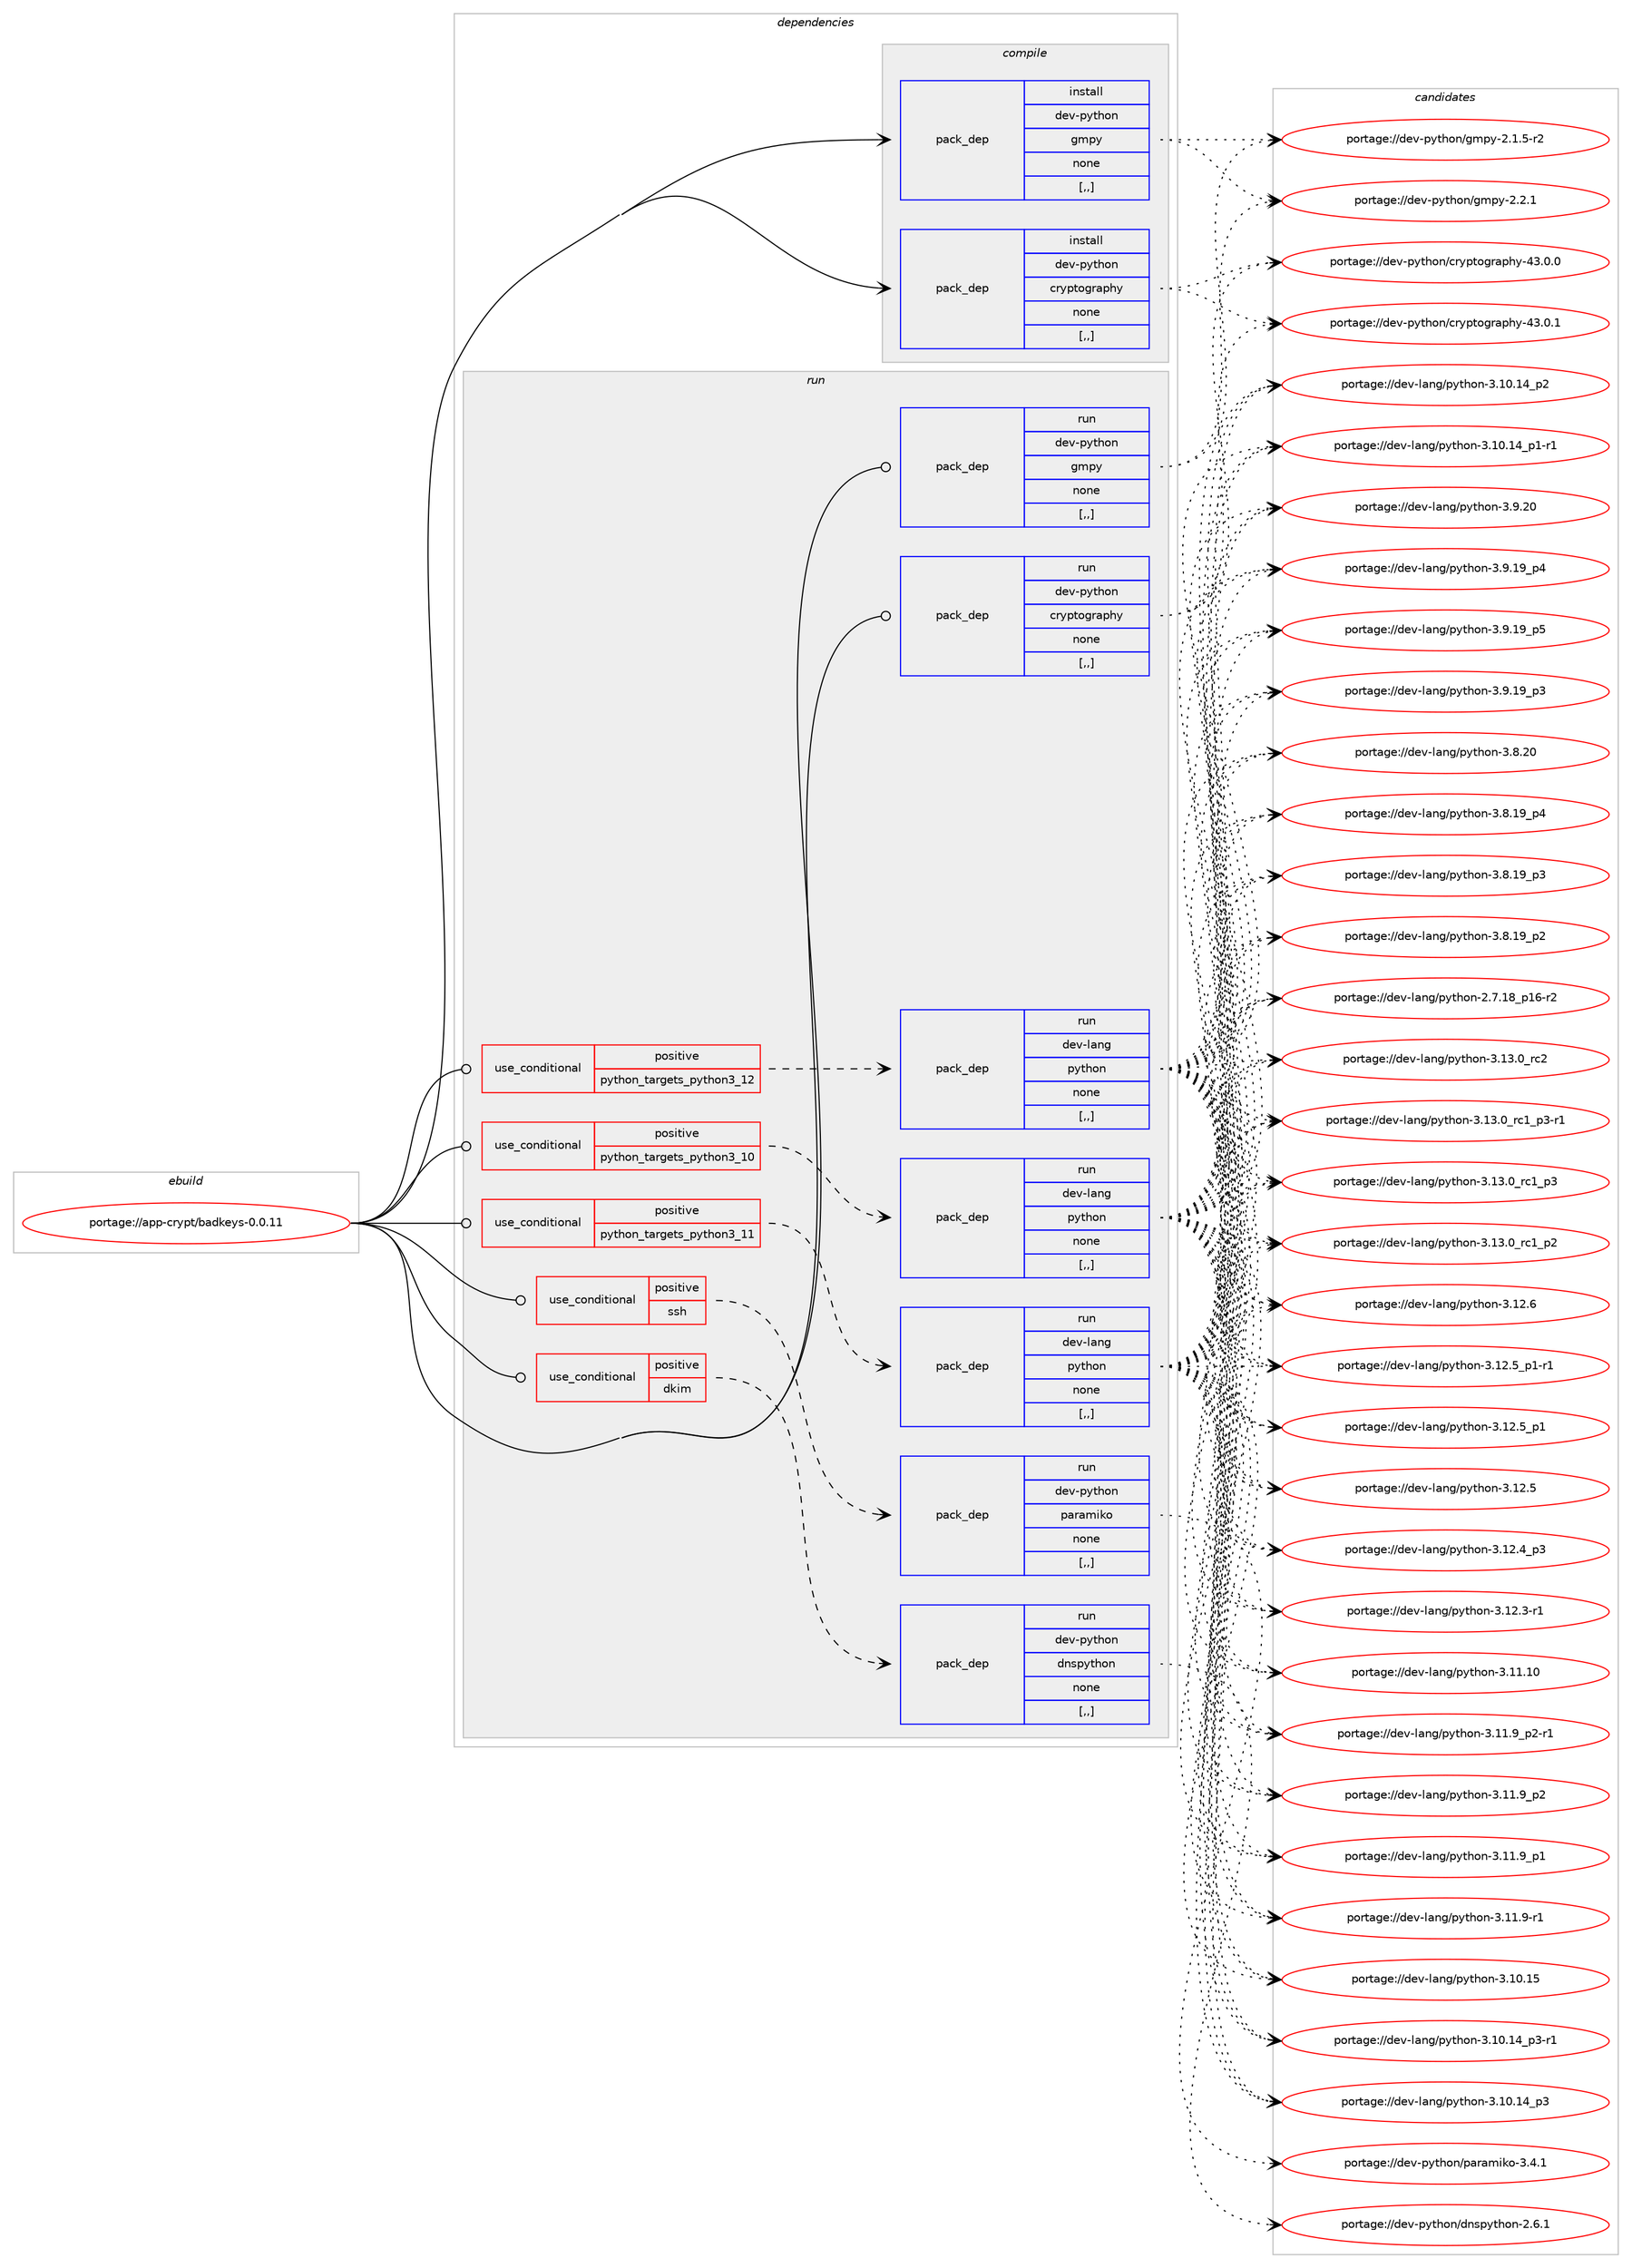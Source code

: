 digraph prolog {

# *************
# Graph options
# *************

newrank=true;
concentrate=true;
compound=true;
graph [rankdir=LR,fontname=Helvetica,fontsize=10,ranksep=1.5];#, ranksep=2.5, nodesep=0.2];
edge  [arrowhead=vee];
node  [fontname=Helvetica,fontsize=10];

# **********
# The ebuild
# **********

subgraph cluster_leftcol {
color=gray;
label=<<i>ebuild</i>>;
id [label="portage://app-crypt/badkeys-0.0.11", color=red, width=4, href="../app-crypt/badkeys-0.0.11.svg"];
}

# ****************
# The dependencies
# ****************

subgraph cluster_midcol {
color=gray;
label=<<i>dependencies</i>>;
subgraph cluster_compile {
fillcolor="#eeeeee";
style=filled;
label=<<i>compile</i>>;
subgraph pack369284 {
dependency506136 [label=<<TABLE BORDER="0" CELLBORDER="1" CELLSPACING="0" CELLPADDING="4" WIDTH="220"><TR><TD ROWSPAN="6" CELLPADDING="30">pack_dep</TD></TR><TR><TD WIDTH="110">install</TD></TR><TR><TD>dev-python</TD></TR><TR><TD>cryptography</TD></TR><TR><TD>none</TD></TR><TR><TD>[,,]</TD></TR></TABLE>>, shape=none, color=blue];
}
id:e -> dependency506136:w [weight=20,style="solid",arrowhead="vee"];
subgraph pack369285 {
dependency506137 [label=<<TABLE BORDER="0" CELLBORDER="1" CELLSPACING="0" CELLPADDING="4" WIDTH="220"><TR><TD ROWSPAN="6" CELLPADDING="30">pack_dep</TD></TR><TR><TD WIDTH="110">install</TD></TR><TR><TD>dev-python</TD></TR><TR><TD>gmpy</TD></TR><TR><TD>none</TD></TR><TR><TD>[,,]</TD></TR></TABLE>>, shape=none, color=blue];
}
id:e -> dependency506137:w [weight=20,style="solid",arrowhead="vee"];
}
subgraph cluster_compileandrun {
fillcolor="#eeeeee";
style=filled;
label=<<i>compile and run</i>>;
}
subgraph cluster_run {
fillcolor="#eeeeee";
style=filled;
label=<<i>run</i>>;
subgraph cond133182 {
dependency506138 [label=<<TABLE BORDER="0" CELLBORDER="1" CELLSPACING="0" CELLPADDING="4"><TR><TD ROWSPAN="3" CELLPADDING="10">use_conditional</TD></TR><TR><TD>positive</TD></TR><TR><TD>dkim</TD></TR></TABLE>>, shape=none, color=red];
subgraph pack369286 {
dependency506139 [label=<<TABLE BORDER="0" CELLBORDER="1" CELLSPACING="0" CELLPADDING="4" WIDTH="220"><TR><TD ROWSPAN="6" CELLPADDING="30">pack_dep</TD></TR><TR><TD WIDTH="110">run</TD></TR><TR><TD>dev-python</TD></TR><TR><TD>dnspython</TD></TR><TR><TD>none</TD></TR><TR><TD>[,,]</TD></TR></TABLE>>, shape=none, color=blue];
}
dependency506138:e -> dependency506139:w [weight=20,style="dashed",arrowhead="vee"];
}
id:e -> dependency506138:w [weight=20,style="solid",arrowhead="odot"];
subgraph cond133183 {
dependency506140 [label=<<TABLE BORDER="0" CELLBORDER="1" CELLSPACING="0" CELLPADDING="4"><TR><TD ROWSPAN="3" CELLPADDING="10">use_conditional</TD></TR><TR><TD>positive</TD></TR><TR><TD>python_targets_python3_10</TD></TR></TABLE>>, shape=none, color=red];
subgraph pack369287 {
dependency506141 [label=<<TABLE BORDER="0" CELLBORDER="1" CELLSPACING="0" CELLPADDING="4" WIDTH="220"><TR><TD ROWSPAN="6" CELLPADDING="30">pack_dep</TD></TR><TR><TD WIDTH="110">run</TD></TR><TR><TD>dev-lang</TD></TR><TR><TD>python</TD></TR><TR><TD>none</TD></TR><TR><TD>[,,]</TD></TR></TABLE>>, shape=none, color=blue];
}
dependency506140:e -> dependency506141:w [weight=20,style="dashed",arrowhead="vee"];
}
id:e -> dependency506140:w [weight=20,style="solid",arrowhead="odot"];
subgraph cond133184 {
dependency506142 [label=<<TABLE BORDER="0" CELLBORDER="1" CELLSPACING="0" CELLPADDING="4"><TR><TD ROWSPAN="3" CELLPADDING="10">use_conditional</TD></TR><TR><TD>positive</TD></TR><TR><TD>python_targets_python3_11</TD></TR></TABLE>>, shape=none, color=red];
subgraph pack369288 {
dependency506143 [label=<<TABLE BORDER="0" CELLBORDER="1" CELLSPACING="0" CELLPADDING="4" WIDTH="220"><TR><TD ROWSPAN="6" CELLPADDING="30">pack_dep</TD></TR><TR><TD WIDTH="110">run</TD></TR><TR><TD>dev-lang</TD></TR><TR><TD>python</TD></TR><TR><TD>none</TD></TR><TR><TD>[,,]</TD></TR></TABLE>>, shape=none, color=blue];
}
dependency506142:e -> dependency506143:w [weight=20,style="dashed",arrowhead="vee"];
}
id:e -> dependency506142:w [weight=20,style="solid",arrowhead="odot"];
subgraph cond133185 {
dependency506144 [label=<<TABLE BORDER="0" CELLBORDER="1" CELLSPACING="0" CELLPADDING="4"><TR><TD ROWSPAN="3" CELLPADDING="10">use_conditional</TD></TR><TR><TD>positive</TD></TR><TR><TD>python_targets_python3_12</TD></TR></TABLE>>, shape=none, color=red];
subgraph pack369289 {
dependency506145 [label=<<TABLE BORDER="0" CELLBORDER="1" CELLSPACING="0" CELLPADDING="4" WIDTH="220"><TR><TD ROWSPAN="6" CELLPADDING="30">pack_dep</TD></TR><TR><TD WIDTH="110">run</TD></TR><TR><TD>dev-lang</TD></TR><TR><TD>python</TD></TR><TR><TD>none</TD></TR><TR><TD>[,,]</TD></TR></TABLE>>, shape=none, color=blue];
}
dependency506144:e -> dependency506145:w [weight=20,style="dashed",arrowhead="vee"];
}
id:e -> dependency506144:w [weight=20,style="solid",arrowhead="odot"];
subgraph cond133186 {
dependency506146 [label=<<TABLE BORDER="0" CELLBORDER="1" CELLSPACING="0" CELLPADDING="4"><TR><TD ROWSPAN="3" CELLPADDING="10">use_conditional</TD></TR><TR><TD>positive</TD></TR><TR><TD>ssh</TD></TR></TABLE>>, shape=none, color=red];
subgraph pack369290 {
dependency506147 [label=<<TABLE BORDER="0" CELLBORDER="1" CELLSPACING="0" CELLPADDING="4" WIDTH="220"><TR><TD ROWSPAN="6" CELLPADDING="30">pack_dep</TD></TR><TR><TD WIDTH="110">run</TD></TR><TR><TD>dev-python</TD></TR><TR><TD>paramiko</TD></TR><TR><TD>none</TD></TR><TR><TD>[,,]</TD></TR></TABLE>>, shape=none, color=blue];
}
dependency506146:e -> dependency506147:w [weight=20,style="dashed",arrowhead="vee"];
}
id:e -> dependency506146:w [weight=20,style="solid",arrowhead="odot"];
subgraph pack369291 {
dependency506148 [label=<<TABLE BORDER="0" CELLBORDER="1" CELLSPACING="0" CELLPADDING="4" WIDTH="220"><TR><TD ROWSPAN="6" CELLPADDING="30">pack_dep</TD></TR><TR><TD WIDTH="110">run</TD></TR><TR><TD>dev-python</TD></TR><TR><TD>cryptography</TD></TR><TR><TD>none</TD></TR><TR><TD>[,,]</TD></TR></TABLE>>, shape=none, color=blue];
}
id:e -> dependency506148:w [weight=20,style="solid",arrowhead="odot"];
subgraph pack369292 {
dependency506149 [label=<<TABLE BORDER="0" CELLBORDER="1" CELLSPACING="0" CELLPADDING="4" WIDTH="220"><TR><TD ROWSPAN="6" CELLPADDING="30">pack_dep</TD></TR><TR><TD WIDTH="110">run</TD></TR><TR><TD>dev-python</TD></TR><TR><TD>gmpy</TD></TR><TR><TD>none</TD></TR><TR><TD>[,,]</TD></TR></TABLE>>, shape=none, color=blue];
}
id:e -> dependency506149:w [weight=20,style="solid",arrowhead="odot"];
}
}

# **************
# The candidates
# **************

subgraph cluster_choices {
rank=same;
color=gray;
label=<<i>candidates</i>>;

subgraph choice369284 {
color=black;
nodesep=1;
choice1001011184511212111610411111047991141211121161111031149711210412145525146484649 [label="portage://dev-python/cryptography-43.0.1", color=red, width=4,href="../dev-python/cryptography-43.0.1.svg"];
choice1001011184511212111610411111047991141211121161111031149711210412145525146484648 [label="portage://dev-python/cryptography-43.0.0", color=red, width=4,href="../dev-python/cryptography-43.0.0.svg"];
dependency506136:e -> choice1001011184511212111610411111047991141211121161111031149711210412145525146484649:w [style=dotted,weight="100"];
dependency506136:e -> choice1001011184511212111610411111047991141211121161111031149711210412145525146484648:w [style=dotted,weight="100"];
}
subgraph choice369285 {
color=black;
nodesep=1;
choice1001011184511212111610411111047103109112121455046504649 [label="portage://dev-python/gmpy-2.2.1", color=red, width=4,href="../dev-python/gmpy-2.2.1.svg"];
choice10010111845112121116104111110471031091121214550464946534511450 [label="portage://dev-python/gmpy-2.1.5-r2", color=red, width=4,href="../dev-python/gmpy-2.1.5-r2.svg"];
dependency506137:e -> choice1001011184511212111610411111047103109112121455046504649:w [style=dotted,weight="100"];
dependency506137:e -> choice10010111845112121116104111110471031091121214550464946534511450:w [style=dotted,weight="100"];
}
subgraph choice369286 {
color=black;
nodesep=1;
choice1001011184511212111610411111047100110115112121116104111110455046544649 [label="portage://dev-python/dnspython-2.6.1", color=red, width=4,href="../dev-python/dnspython-2.6.1.svg"];
dependency506139:e -> choice1001011184511212111610411111047100110115112121116104111110455046544649:w [style=dotted,weight="100"];
}
subgraph choice369287 {
color=black;
nodesep=1;
choice10010111845108971101034711212111610411111045514649514648951149950 [label="portage://dev-lang/python-3.13.0_rc2", color=red, width=4,href="../dev-lang/python-3.13.0_rc2.svg"];
choice1001011184510897110103471121211161041111104551464951464895114994995112514511449 [label="portage://dev-lang/python-3.13.0_rc1_p3-r1", color=red, width=4,href="../dev-lang/python-3.13.0_rc1_p3-r1.svg"];
choice100101118451089711010347112121116104111110455146495146489511499499511251 [label="portage://dev-lang/python-3.13.0_rc1_p3", color=red, width=4,href="../dev-lang/python-3.13.0_rc1_p3.svg"];
choice100101118451089711010347112121116104111110455146495146489511499499511250 [label="portage://dev-lang/python-3.13.0_rc1_p2", color=red, width=4,href="../dev-lang/python-3.13.0_rc1_p2.svg"];
choice10010111845108971101034711212111610411111045514649504654 [label="portage://dev-lang/python-3.12.6", color=red, width=4,href="../dev-lang/python-3.12.6.svg"];
choice1001011184510897110103471121211161041111104551464950465395112494511449 [label="portage://dev-lang/python-3.12.5_p1-r1", color=red, width=4,href="../dev-lang/python-3.12.5_p1-r1.svg"];
choice100101118451089711010347112121116104111110455146495046539511249 [label="portage://dev-lang/python-3.12.5_p1", color=red, width=4,href="../dev-lang/python-3.12.5_p1.svg"];
choice10010111845108971101034711212111610411111045514649504653 [label="portage://dev-lang/python-3.12.5", color=red, width=4,href="../dev-lang/python-3.12.5.svg"];
choice100101118451089711010347112121116104111110455146495046529511251 [label="portage://dev-lang/python-3.12.4_p3", color=red, width=4,href="../dev-lang/python-3.12.4_p3.svg"];
choice100101118451089711010347112121116104111110455146495046514511449 [label="portage://dev-lang/python-3.12.3-r1", color=red, width=4,href="../dev-lang/python-3.12.3-r1.svg"];
choice1001011184510897110103471121211161041111104551464949464948 [label="portage://dev-lang/python-3.11.10", color=red, width=4,href="../dev-lang/python-3.11.10.svg"];
choice1001011184510897110103471121211161041111104551464949465795112504511449 [label="portage://dev-lang/python-3.11.9_p2-r1", color=red, width=4,href="../dev-lang/python-3.11.9_p2-r1.svg"];
choice100101118451089711010347112121116104111110455146494946579511250 [label="portage://dev-lang/python-3.11.9_p2", color=red, width=4,href="../dev-lang/python-3.11.9_p2.svg"];
choice100101118451089711010347112121116104111110455146494946579511249 [label="portage://dev-lang/python-3.11.9_p1", color=red, width=4,href="../dev-lang/python-3.11.9_p1.svg"];
choice100101118451089711010347112121116104111110455146494946574511449 [label="portage://dev-lang/python-3.11.9-r1", color=red, width=4,href="../dev-lang/python-3.11.9-r1.svg"];
choice1001011184510897110103471121211161041111104551464948464953 [label="portage://dev-lang/python-3.10.15", color=red, width=4,href="../dev-lang/python-3.10.15.svg"];
choice100101118451089711010347112121116104111110455146494846495295112514511449 [label="portage://dev-lang/python-3.10.14_p3-r1", color=red, width=4,href="../dev-lang/python-3.10.14_p3-r1.svg"];
choice10010111845108971101034711212111610411111045514649484649529511251 [label="portage://dev-lang/python-3.10.14_p3", color=red, width=4,href="../dev-lang/python-3.10.14_p3.svg"];
choice10010111845108971101034711212111610411111045514649484649529511250 [label="portage://dev-lang/python-3.10.14_p2", color=red, width=4,href="../dev-lang/python-3.10.14_p2.svg"];
choice100101118451089711010347112121116104111110455146494846495295112494511449 [label="portage://dev-lang/python-3.10.14_p1-r1", color=red, width=4,href="../dev-lang/python-3.10.14_p1-r1.svg"];
choice10010111845108971101034711212111610411111045514657465048 [label="portage://dev-lang/python-3.9.20", color=red, width=4,href="../dev-lang/python-3.9.20.svg"];
choice100101118451089711010347112121116104111110455146574649579511253 [label="portage://dev-lang/python-3.9.19_p5", color=red, width=4,href="../dev-lang/python-3.9.19_p5.svg"];
choice100101118451089711010347112121116104111110455146574649579511252 [label="portage://dev-lang/python-3.9.19_p4", color=red, width=4,href="../dev-lang/python-3.9.19_p4.svg"];
choice100101118451089711010347112121116104111110455146574649579511251 [label="portage://dev-lang/python-3.9.19_p3", color=red, width=4,href="../dev-lang/python-3.9.19_p3.svg"];
choice10010111845108971101034711212111610411111045514656465048 [label="portage://dev-lang/python-3.8.20", color=red, width=4,href="../dev-lang/python-3.8.20.svg"];
choice100101118451089711010347112121116104111110455146564649579511252 [label="portage://dev-lang/python-3.8.19_p4", color=red, width=4,href="../dev-lang/python-3.8.19_p4.svg"];
choice100101118451089711010347112121116104111110455146564649579511251 [label="portage://dev-lang/python-3.8.19_p3", color=red, width=4,href="../dev-lang/python-3.8.19_p3.svg"];
choice100101118451089711010347112121116104111110455146564649579511250 [label="portage://dev-lang/python-3.8.19_p2", color=red, width=4,href="../dev-lang/python-3.8.19_p2.svg"];
choice100101118451089711010347112121116104111110455046554649569511249544511450 [label="portage://dev-lang/python-2.7.18_p16-r2", color=red, width=4,href="../dev-lang/python-2.7.18_p16-r2.svg"];
dependency506141:e -> choice10010111845108971101034711212111610411111045514649514648951149950:w [style=dotted,weight="100"];
dependency506141:e -> choice1001011184510897110103471121211161041111104551464951464895114994995112514511449:w [style=dotted,weight="100"];
dependency506141:e -> choice100101118451089711010347112121116104111110455146495146489511499499511251:w [style=dotted,weight="100"];
dependency506141:e -> choice100101118451089711010347112121116104111110455146495146489511499499511250:w [style=dotted,weight="100"];
dependency506141:e -> choice10010111845108971101034711212111610411111045514649504654:w [style=dotted,weight="100"];
dependency506141:e -> choice1001011184510897110103471121211161041111104551464950465395112494511449:w [style=dotted,weight="100"];
dependency506141:e -> choice100101118451089711010347112121116104111110455146495046539511249:w [style=dotted,weight="100"];
dependency506141:e -> choice10010111845108971101034711212111610411111045514649504653:w [style=dotted,weight="100"];
dependency506141:e -> choice100101118451089711010347112121116104111110455146495046529511251:w [style=dotted,weight="100"];
dependency506141:e -> choice100101118451089711010347112121116104111110455146495046514511449:w [style=dotted,weight="100"];
dependency506141:e -> choice1001011184510897110103471121211161041111104551464949464948:w [style=dotted,weight="100"];
dependency506141:e -> choice1001011184510897110103471121211161041111104551464949465795112504511449:w [style=dotted,weight="100"];
dependency506141:e -> choice100101118451089711010347112121116104111110455146494946579511250:w [style=dotted,weight="100"];
dependency506141:e -> choice100101118451089711010347112121116104111110455146494946579511249:w [style=dotted,weight="100"];
dependency506141:e -> choice100101118451089711010347112121116104111110455146494946574511449:w [style=dotted,weight="100"];
dependency506141:e -> choice1001011184510897110103471121211161041111104551464948464953:w [style=dotted,weight="100"];
dependency506141:e -> choice100101118451089711010347112121116104111110455146494846495295112514511449:w [style=dotted,weight="100"];
dependency506141:e -> choice10010111845108971101034711212111610411111045514649484649529511251:w [style=dotted,weight="100"];
dependency506141:e -> choice10010111845108971101034711212111610411111045514649484649529511250:w [style=dotted,weight="100"];
dependency506141:e -> choice100101118451089711010347112121116104111110455146494846495295112494511449:w [style=dotted,weight="100"];
dependency506141:e -> choice10010111845108971101034711212111610411111045514657465048:w [style=dotted,weight="100"];
dependency506141:e -> choice100101118451089711010347112121116104111110455146574649579511253:w [style=dotted,weight="100"];
dependency506141:e -> choice100101118451089711010347112121116104111110455146574649579511252:w [style=dotted,weight="100"];
dependency506141:e -> choice100101118451089711010347112121116104111110455146574649579511251:w [style=dotted,weight="100"];
dependency506141:e -> choice10010111845108971101034711212111610411111045514656465048:w [style=dotted,weight="100"];
dependency506141:e -> choice100101118451089711010347112121116104111110455146564649579511252:w [style=dotted,weight="100"];
dependency506141:e -> choice100101118451089711010347112121116104111110455146564649579511251:w [style=dotted,weight="100"];
dependency506141:e -> choice100101118451089711010347112121116104111110455146564649579511250:w [style=dotted,weight="100"];
dependency506141:e -> choice100101118451089711010347112121116104111110455046554649569511249544511450:w [style=dotted,weight="100"];
}
subgraph choice369288 {
color=black;
nodesep=1;
choice10010111845108971101034711212111610411111045514649514648951149950 [label="portage://dev-lang/python-3.13.0_rc2", color=red, width=4,href="../dev-lang/python-3.13.0_rc2.svg"];
choice1001011184510897110103471121211161041111104551464951464895114994995112514511449 [label="portage://dev-lang/python-3.13.0_rc1_p3-r1", color=red, width=4,href="../dev-lang/python-3.13.0_rc1_p3-r1.svg"];
choice100101118451089711010347112121116104111110455146495146489511499499511251 [label="portage://dev-lang/python-3.13.0_rc1_p3", color=red, width=4,href="../dev-lang/python-3.13.0_rc1_p3.svg"];
choice100101118451089711010347112121116104111110455146495146489511499499511250 [label="portage://dev-lang/python-3.13.0_rc1_p2", color=red, width=4,href="../dev-lang/python-3.13.0_rc1_p2.svg"];
choice10010111845108971101034711212111610411111045514649504654 [label="portage://dev-lang/python-3.12.6", color=red, width=4,href="../dev-lang/python-3.12.6.svg"];
choice1001011184510897110103471121211161041111104551464950465395112494511449 [label="portage://dev-lang/python-3.12.5_p1-r1", color=red, width=4,href="../dev-lang/python-3.12.5_p1-r1.svg"];
choice100101118451089711010347112121116104111110455146495046539511249 [label="portage://dev-lang/python-3.12.5_p1", color=red, width=4,href="../dev-lang/python-3.12.5_p1.svg"];
choice10010111845108971101034711212111610411111045514649504653 [label="portage://dev-lang/python-3.12.5", color=red, width=4,href="../dev-lang/python-3.12.5.svg"];
choice100101118451089711010347112121116104111110455146495046529511251 [label="portage://dev-lang/python-3.12.4_p3", color=red, width=4,href="../dev-lang/python-3.12.4_p3.svg"];
choice100101118451089711010347112121116104111110455146495046514511449 [label="portage://dev-lang/python-3.12.3-r1", color=red, width=4,href="../dev-lang/python-3.12.3-r1.svg"];
choice1001011184510897110103471121211161041111104551464949464948 [label="portage://dev-lang/python-3.11.10", color=red, width=4,href="../dev-lang/python-3.11.10.svg"];
choice1001011184510897110103471121211161041111104551464949465795112504511449 [label="portage://dev-lang/python-3.11.9_p2-r1", color=red, width=4,href="../dev-lang/python-3.11.9_p2-r1.svg"];
choice100101118451089711010347112121116104111110455146494946579511250 [label="portage://dev-lang/python-3.11.9_p2", color=red, width=4,href="../dev-lang/python-3.11.9_p2.svg"];
choice100101118451089711010347112121116104111110455146494946579511249 [label="portage://dev-lang/python-3.11.9_p1", color=red, width=4,href="../dev-lang/python-3.11.9_p1.svg"];
choice100101118451089711010347112121116104111110455146494946574511449 [label="portage://dev-lang/python-3.11.9-r1", color=red, width=4,href="../dev-lang/python-3.11.9-r1.svg"];
choice1001011184510897110103471121211161041111104551464948464953 [label="portage://dev-lang/python-3.10.15", color=red, width=4,href="../dev-lang/python-3.10.15.svg"];
choice100101118451089711010347112121116104111110455146494846495295112514511449 [label="portage://dev-lang/python-3.10.14_p3-r1", color=red, width=4,href="../dev-lang/python-3.10.14_p3-r1.svg"];
choice10010111845108971101034711212111610411111045514649484649529511251 [label="portage://dev-lang/python-3.10.14_p3", color=red, width=4,href="../dev-lang/python-3.10.14_p3.svg"];
choice10010111845108971101034711212111610411111045514649484649529511250 [label="portage://dev-lang/python-3.10.14_p2", color=red, width=4,href="../dev-lang/python-3.10.14_p2.svg"];
choice100101118451089711010347112121116104111110455146494846495295112494511449 [label="portage://dev-lang/python-3.10.14_p1-r1", color=red, width=4,href="../dev-lang/python-3.10.14_p1-r1.svg"];
choice10010111845108971101034711212111610411111045514657465048 [label="portage://dev-lang/python-3.9.20", color=red, width=4,href="../dev-lang/python-3.9.20.svg"];
choice100101118451089711010347112121116104111110455146574649579511253 [label="portage://dev-lang/python-3.9.19_p5", color=red, width=4,href="../dev-lang/python-3.9.19_p5.svg"];
choice100101118451089711010347112121116104111110455146574649579511252 [label="portage://dev-lang/python-3.9.19_p4", color=red, width=4,href="../dev-lang/python-3.9.19_p4.svg"];
choice100101118451089711010347112121116104111110455146574649579511251 [label="portage://dev-lang/python-3.9.19_p3", color=red, width=4,href="../dev-lang/python-3.9.19_p3.svg"];
choice10010111845108971101034711212111610411111045514656465048 [label="portage://dev-lang/python-3.8.20", color=red, width=4,href="../dev-lang/python-3.8.20.svg"];
choice100101118451089711010347112121116104111110455146564649579511252 [label="portage://dev-lang/python-3.8.19_p4", color=red, width=4,href="../dev-lang/python-3.8.19_p4.svg"];
choice100101118451089711010347112121116104111110455146564649579511251 [label="portage://dev-lang/python-3.8.19_p3", color=red, width=4,href="../dev-lang/python-3.8.19_p3.svg"];
choice100101118451089711010347112121116104111110455146564649579511250 [label="portage://dev-lang/python-3.8.19_p2", color=red, width=4,href="../dev-lang/python-3.8.19_p2.svg"];
choice100101118451089711010347112121116104111110455046554649569511249544511450 [label="portage://dev-lang/python-2.7.18_p16-r2", color=red, width=4,href="../dev-lang/python-2.7.18_p16-r2.svg"];
dependency506143:e -> choice10010111845108971101034711212111610411111045514649514648951149950:w [style=dotted,weight="100"];
dependency506143:e -> choice1001011184510897110103471121211161041111104551464951464895114994995112514511449:w [style=dotted,weight="100"];
dependency506143:e -> choice100101118451089711010347112121116104111110455146495146489511499499511251:w [style=dotted,weight="100"];
dependency506143:e -> choice100101118451089711010347112121116104111110455146495146489511499499511250:w [style=dotted,weight="100"];
dependency506143:e -> choice10010111845108971101034711212111610411111045514649504654:w [style=dotted,weight="100"];
dependency506143:e -> choice1001011184510897110103471121211161041111104551464950465395112494511449:w [style=dotted,weight="100"];
dependency506143:e -> choice100101118451089711010347112121116104111110455146495046539511249:w [style=dotted,weight="100"];
dependency506143:e -> choice10010111845108971101034711212111610411111045514649504653:w [style=dotted,weight="100"];
dependency506143:e -> choice100101118451089711010347112121116104111110455146495046529511251:w [style=dotted,weight="100"];
dependency506143:e -> choice100101118451089711010347112121116104111110455146495046514511449:w [style=dotted,weight="100"];
dependency506143:e -> choice1001011184510897110103471121211161041111104551464949464948:w [style=dotted,weight="100"];
dependency506143:e -> choice1001011184510897110103471121211161041111104551464949465795112504511449:w [style=dotted,weight="100"];
dependency506143:e -> choice100101118451089711010347112121116104111110455146494946579511250:w [style=dotted,weight="100"];
dependency506143:e -> choice100101118451089711010347112121116104111110455146494946579511249:w [style=dotted,weight="100"];
dependency506143:e -> choice100101118451089711010347112121116104111110455146494946574511449:w [style=dotted,weight="100"];
dependency506143:e -> choice1001011184510897110103471121211161041111104551464948464953:w [style=dotted,weight="100"];
dependency506143:e -> choice100101118451089711010347112121116104111110455146494846495295112514511449:w [style=dotted,weight="100"];
dependency506143:e -> choice10010111845108971101034711212111610411111045514649484649529511251:w [style=dotted,weight="100"];
dependency506143:e -> choice10010111845108971101034711212111610411111045514649484649529511250:w [style=dotted,weight="100"];
dependency506143:e -> choice100101118451089711010347112121116104111110455146494846495295112494511449:w [style=dotted,weight="100"];
dependency506143:e -> choice10010111845108971101034711212111610411111045514657465048:w [style=dotted,weight="100"];
dependency506143:e -> choice100101118451089711010347112121116104111110455146574649579511253:w [style=dotted,weight="100"];
dependency506143:e -> choice100101118451089711010347112121116104111110455146574649579511252:w [style=dotted,weight="100"];
dependency506143:e -> choice100101118451089711010347112121116104111110455146574649579511251:w [style=dotted,weight="100"];
dependency506143:e -> choice10010111845108971101034711212111610411111045514656465048:w [style=dotted,weight="100"];
dependency506143:e -> choice100101118451089711010347112121116104111110455146564649579511252:w [style=dotted,weight="100"];
dependency506143:e -> choice100101118451089711010347112121116104111110455146564649579511251:w [style=dotted,weight="100"];
dependency506143:e -> choice100101118451089711010347112121116104111110455146564649579511250:w [style=dotted,weight="100"];
dependency506143:e -> choice100101118451089711010347112121116104111110455046554649569511249544511450:w [style=dotted,weight="100"];
}
subgraph choice369289 {
color=black;
nodesep=1;
choice10010111845108971101034711212111610411111045514649514648951149950 [label="portage://dev-lang/python-3.13.0_rc2", color=red, width=4,href="../dev-lang/python-3.13.0_rc2.svg"];
choice1001011184510897110103471121211161041111104551464951464895114994995112514511449 [label="portage://dev-lang/python-3.13.0_rc1_p3-r1", color=red, width=4,href="../dev-lang/python-3.13.0_rc1_p3-r1.svg"];
choice100101118451089711010347112121116104111110455146495146489511499499511251 [label="portage://dev-lang/python-3.13.0_rc1_p3", color=red, width=4,href="../dev-lang/python-3.13.0_rc1_p3.svg"];
choice100101118451089711010347112121116104111110455146495146489511499499511250 [label="portage://dev-lang/python-3.13.0_rc1_p2", color=red, width=4,href="../dev-lang/python-3.13.0_rc1_p2.svg"];
choice10010111845108971101034711212111610411111045514649504654 [label="portage://dev-lang/python-3.12.6", color=red, width=4,href="../dev-lang/python-3.12.6.svg"];
choice1001011184510897110103471121211161041111104551464950465395112494511449 [label="portage://dev-lang/python-3.12.5_p1-r1", color=red, width=4,href="../dev-lang/python-3.12.5_p1-r1.svg"];
choice100101118451089711010347112121116104111110455146495046539511249 [label="portage://dev-lang/python-3.12.5_p1", color=red, width=4,href="../dev-lang/python-3.12.5_p1.svg"];
choice10010111845108971101034711212111610411111045514649504653 [label="portage://dev-lang/python-3.12.5", color=red, width=4,href="../dev-lang/python-3.12.5.svg"];
choice100101118451089711010347112121116104111110455146495046529511251 [label="portage://dev-lang/python-3.12.4_p3", color=red, width=4,href="../dev-lang/python-3.12.4_p3.svg"];
choice100101118451089711010347112121116104111110455146495046514511449 [label="portage://dev-lang/python-3.12.3-r1", color=red, width=4,href="../dev-lang/python-3.12.3-r1.svg"];
choice1001011184510897110103471121211161041111104551464949464948 [label="portage://dev-lang/python-3.11.10", color=red, width=4,href="../dev-lang/python-3.11.10.svg"];
choice1001011184510897110103471121211161041111104551464949465795112504511449 [label="portage://dev-lang/python-3.11.9_p2-r1", color=red, width=4,href="../dev-lang/python-3.11.9_p2-r1.svg"];
choice100101118451089711010347112121116104111110455146494946579511250 [label="portage://dev-lang/python-3.11.9_p2", color=red, width=4,href="../dev-lang/python-3.11.9_p2.svg"];
choice100101118451089711010347112121116104111110455146494946579511249 [label="portage://dev-lang/python-3.11.9_p1", color=red, width=4,href="../dev-lang/python-3.11.9_p1.svg"];
choice100101118451089711010347112121116104111110455146494946574511449 [label="portage://dev-lang/python-3.11.9-r1", color=red, width=4,href="../dev-lang/python-3.11.9-r1.svg"];
choice1001011184510897110103471121211161041111104551464948464953 [label="portage://dev-lang/python-3.10.15", color=red, width=4,href="../dev-lang/python-3.10.15.svg"];
choice100101118451089711010347112121116104111110455146494846495295112514511449 [label="portage://dev-lang/python-3.10.14_p3-r1", color=red, width=4,href="../dev-lang/python-3.10.14_p3-r1.svg"];
choice10010111845108971101034711212111610411111045514649484649529511251 [label="portage://dev-lang/python-3.10.14_p3", color=red, width=4,href="../dev-lang/python-3.10.14_p3.svg"];
choice10010111845108971101034711212111610411111045514649484649529511250 [label="portage://dev-lang/python-3.10.14_p2", color=red, width=4,href="../dev-lang/python-3.10.14_p2.svg"];
choice100101118451089711010347112121116104111110455146494846495295112494511449 [label="portage://dev-lang/python-3.10.14_p1-r1", color=red, width=4,href="../dev-lang/python-3.10.14_p1-r1.svg"];
choice10010111845108971101034711212111610411111045514657465048 [label="portage://dev-lang/python-3.9.20", color=red, width=4,href="../dev-lang/python-3.9.20.svg"];
choice100101118451089711010347112121116104111110455146574649579511253 [label="portage://dev-lang/python-3.9.19_p5", color=red, width=4,href="../dev-lang/python-3.9.19_p5.svg"];
choice100101118451089711010347112121116104111110455146574649579511252 [label="portage://dev-lang/python-3.9.19_p4", color=red, width=4,href="../dev-lang/python-3.9.19_p4.svg"];
choice100101118451089711010347112121116104111110455146574649579511251 [label="portage://dev-lang/python-3.9.19_p3", color=red, width=4,href="../dev-lang/python-3.9.19_p3.svg"];
choice10010111845108971101034711212111610411111045514656465048 [label="portage://dev-lang/python-3.8.20", color=red, width=4,href="../dev-lang/python-3.8.20.svg"];
choice100101118451089711010347112121116104111110455146564649579511252 [label="portage://dev-lang/python-3.8.19_p4", color=red, width=4,href="../dev-lang/python-3.8.19_p4.svg"];
choice100101118451089711010347112121116104111110455146564649579511251 [label="portage://dev-lang/python-3.8.19_p3", color=red, width=4,href="../dev-lang/python-3.8.19_p3.svg"];
choice100101118451089711010347112121116104111110455146564649579511250 [label="portage://dev-lang/python-3.8.19_p2", color=red, width=4,href="../dev-lang/python-3.8.19_p2.svg"];
choice100101118451089711010347112121116104111110455046554649569511249544511450 [label="portage://dev-lang/python-2.7.18_p16-r2", color=red, width=4,href="../dev-lang/python-2.7.18_p16-r2.svg"];
dependency506145:e -> choice10010111845108971101034711212111610411111045514649514648951149950:w [style=dotted,weight="100"];
dependency506145:e -> choice1001011184510897110103471121211161041111104551464951464895114994995112514511449:w [style=dotted,weight="100"];
dependency506145:e -> choice100101118451089711010347112121116104111110455146495146489511499499511251:w [style=dotted,weight="100"];
dependency506145:e -> choice100101118451089711010347112121116104111110455146495146489511499499511250:w [style=dotted,weight="100"];
dependency506145:e -> choice10010111845108971101034711212111610411111045514649504654:w [style=dotted,weight="100"];
dependency506145:e -> choice1001011184510897110103471121211161041111104551464950465395112494511449:w [style=dotted,weight="100"];
dependency506145:e -> choice100101118451089711010347112121116104111110455146495046539511249:w [style=dotted,weight="100"];
dependency506145:e -> choice10010111845108971101034711212111610411111045514649504653:w [style=dotted,weight="100"];
dependency506145:e -> choice100101118451089711010347112121116104111110455146495046529511251:w [style=dotted,weight="100"];
dependency506145:e -> choice100101118451089711010347112121116104111110455146495046514511449:w [style=dotted,weight="100"];
dependency506145:e -> choice1001011184510897110103471121211161041111104551464949464948:w [style=dotted,weight="100"];
dependency506145:e -> choice1001011184510897110103471121211161041111104551464949465795112504511449:w [style=dotted,weight="100"];
dependency506145:e -> choice100101118451089711010347112121116104111110455146494946579511250:w [style=dotted,weight="100"];
dependency506145:e -> choice100101118451089711010347112121116104111110455146494946579511249:w [style=dotted,weight="100"];
dependency506145:e -> choice100101118451089711010347112121116104111110455146494946574511449:w [style=dotted,weight="100"];
dependency506145:e -> choice1001011184510897110103471121211161041111104551464948464953:w [style=dotted,weight="100"];
dependency506145:e -> choice100101118451089711010347112121116104111110455146494846495295112514511449:w [style=dotted,weight="100"];
dependency506145:e -> choice10010111845108971101034711212111610411111045514649484649529511251:w [style=dotted,weight="100"];
dependency506145:e -> choice10010111845108971101034711212111610411111045514649484649529511250:w [style=dotted,weight="100"];
dependency506145:e -> choice100101118451089711010347112121116104111110455146494846495295112494511449:w [style=dotted,weight="100"];
dependency506145:e -> choice10010111845108971101034711212111610411111045514657465048:w [style=dotted,weight="100"];
dependency506145:e -> choice100101118451089711010347112121116104111110455146574649579511253:w [style=dotted,weight="100"];
dependency506145:e -> choice100101118451089711010347112121116104111110455146574649579511252:w [style=dotted,weight="100"];
dependency506145:e -> choice100101118451089711010347112121116104111110455146574649579511251:w [style=dotted,weight="100"];
dependency506145:e -> choice10010111845108971101034711212111610411111045514656465048:w [style=dotted,weight="100"];
dependency506145:e -> choice100101118451089711010347112121116104111110455146564649579511252:w [style=dotted,weight="100"];
dependency506145:e -> choice100101118451089711010347112121116104111110455146564649579511251:w [style=dotted,weight="100"];
dependency506145:e -> choice100101118451089711010347112121116104111110455146564649579511250:w [style=dotted,weight="100"];
dependency506145:e -> choice100101118451089711010347112121116104111110455046554649569511249544511450:w [style=dotted,weight="100"];
}
subgraph choice369290 {
color=black;
nodesep=1;
choice10010111845112121116104111110471129711497109105107111455146524649 [label="portage://dev-python/paramiko-3.4.1", color=red, width=4,href="../dev-python/paramiko-3.4.1.svg"];
dependency506147:e -> choice10010111845112121116104111110471129711497109105107111455146524649:w [style=dotted,weight="100"];
}
subgraph choice369291 {
color=black;
nodesep=1;
choice1001011184511212111610411111047991141211121161111031149711210412145525146484649 [label="portage://dev-python/cryptography-43.0.1", color=red, width=4,href="../dev-python/cryptography-43.0.1.svg"];
choice1001011184511212111610411111047991141211121161111031149711210412145525146484648 [label="portage://dev-python/cryptography-43.0.0", color=red, width=4,href="../dev-python/cryptography-43.0.0.svg"];
dependency506148:e -> choice1001011184511212111610411111047991141211121161111031149711210412145525146484649:w [style=dotted,weight="100"];
dependency506148:e -> choice1001011184511212111610411111047991141211121161111031149711210412145525146484648:w [style=dotted,weight="100"];
}
subgraph choice369292 {
color=black;
nodesep=1;
choice1001011184511212111610411111047103109112121455046504649 [label="portage://dev-python/gmpy-2.2.1", color=red, width=4,href="../dev-python/gmpy-2.2.1.svg"];
choice10010111845112121116104111110471031091121214550464946534511450 [label="portage://dev-python/gmpy-2.1.5-r2", color=red, width=4,href="../dev-python/gmpy-2.1.5-r2.svg"];
dependency506149:e -> choice1001011184511212111610411111047103109112121455046504649:w [style=dotted,weight="100"];
dependency506149:e -> choice10010111845112121116104111110471031091121214550464946534511450:w [style=dotted,weight="100"];
}
}

}
